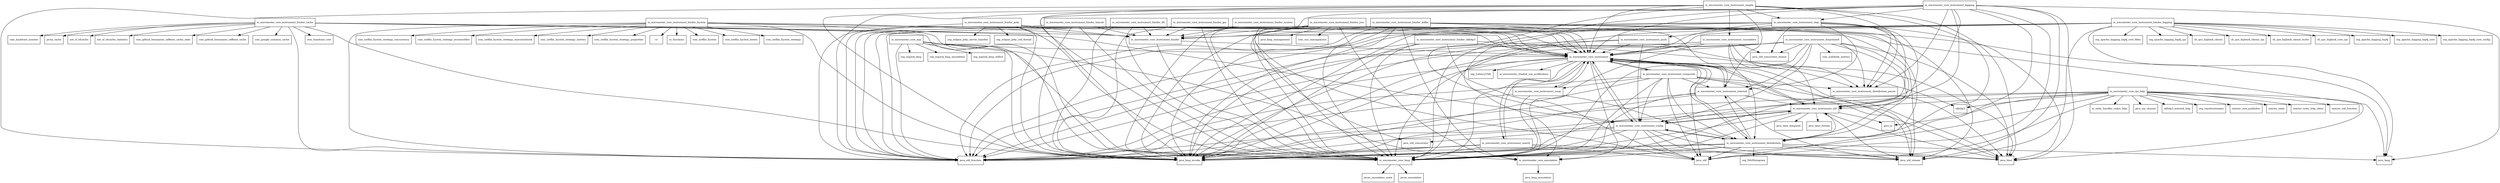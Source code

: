digraph micrometer_core_1_1_4_package_dependencies {
  node [shape = box, fontsize=10.0];
  io_micrometer_core_annotation -> java_lang_annotation;
  io_micrometer_core_aop -> io_micrometer_core_annotation;
  io_micrometer_core_aop -> io_micrometer_core_instrument;
  io_micrometer_core_aop -> io_micrometer_core_lang;
  io_micrometer_core_aop -> java_lang_invoke;
  io_micrometer_core_aop -> java_util_function;
  io_micrometer_core_aop -> org_aspectj_lang;
  io_micrometer_core_aop -> org_aspectj_lang_annotation;
  io_micrometer_core_aop -> org_aspectj_lang_reflect;
  io_micrometer_core_instrument -> io_micrometer_core_annotation;
  io_micrometer_core_instrument -> io_micrometer_core_instrument_composite;
  io_micrometer_core_instrument -> io_micrometer_core_instrument_config;
  io_micrometer_core_instrument -> io_micrometer_core_instrument_distribution;
  io_micrometer_core_instrument -> io_micrometer_core_instrument_distribution_pause;
  io_micrometer_core_instrument -> io_micrometer_core_instrument_noop;
  io_micrometer_core_instrument -> io_micrometer_core_instrument_search;
  io_micrometer_core_instrument -> io_micrometer_core_instrument_util;
  io_micrometer_core_instrument -> io_micrometer_core_lang;
  io_micrometer_core_instrument -> io_micrometer_shaded_org_pcollections;
  io_micrometer_core_instrument -> java_lang_invoke;
  io_micrometer_core_instrument -> java_time;
  io_micrometer_core_instrument -> java_util;
  io_micrometer_core_instrument -> java_util_function;
  io_micrometer_core_instrument -> java_util_stream;
  io_micrometer_core_instrument -> org_LatencyUtils;
  io_micrometer_core_instrument_binder -> io_micrometer_core_instrument;
  io_micrometer_core_instrument_binder -> io_micrometer_core_lang;
  io_micrometer_core_instrument_binder_cache -> com_github_benmanes_caffeine_cache;
  io_micrometer_core_instrument_binder_cache -> com_github_benmanes_caffeine_cache_stats;
  io_micrometer_core_instrument_binder_cache -> com_google_common_cache;
  io_micrometer_core_instrument_binder_cache -> com_hazelcast_core;
  io_micrometer_core_instrument_binder_cache -> com_hazelcast_monitor;
  io_micrometer_core_instrument_binder_cache -> io_micrometer_core_instrument;
  io_micrometer_core_instrument_binder_cache -> io_micrometer_core_instrument_binder;
  io_micrometer_core_instrument_binder_cache -> io_micrometer_core_instrument_config;
  io_micrometer_core_instrument_binder_cache -> io_micrometer_core_lang;
  io_micrometer_core_instrument_binder_cache -> java_lang_invoke;
  io_micrometer_core_instrument_binder_cache -> java_util_function;
  io_micrometer_core_instrument_binder_cache -> javax_cache;
  io_micrometer_core_instrument_binder_cache -> net_sf_ehcache;
  io_micrometer_core_instrument_binder_cache -> net_sf_ehcache_statistics;
  io_micrometer_core_instrument_binder_db -> io_micrometer_core_instrument;
  io_micrometer_core_instrument_binder_db -> io_micrometer_core_instrument_binder;
  io_micrometer_core_instrument_binder_db -> io_micrometer_core_lang;
  io_micrometer_core_instrument_binder_db -> java_lang_invoke;
  io_micrometer_core_instrument_binder_db -> java_util_function;
  io_micrometer_core_instrument_binder_hystrix -> com_netflix_hystrix;
  io_micrometer_core_instrument_binder_hystrix -> com_netflix_hystrix_metric;
  io_micrometer_core_instrument_binder_hystrix -> com_netflix_hystrix_strategy;
  io_micrometer_core_instrument_binder_hystrix -> com_netflix_hystrix_strategy_concurrency;
  io_micrometer_core_instrument_binder_hystrix -> com_netflix_hystrix_strategy_eventnotifier;
  io_micrometer_core_instrument_binder_hystrix -> com_netflix_hystrix_strategy_executionhook;
  io_micrometer_core_instrument_binder_hystrix -> com_netflix_hystrix_strategy_metrics;
  io_micrometer_core_instrument_binder_hystrix -> com_netflix_hystrix_strategy_properties;
  io_micrometer_core_instrument_binder_hystrix -> io_micrometer_core_instrument;
  io_micrometer_core_instrument_binder_hystrix -> io_micrometer_core_instrument_binder;
  io_micrometer_core_instrument_binder_hystrix -> io_micrometer_core_lang;
  io_micrometer_core_instrument_binder_hystrix -> java_lang_invoke;
  io_micrometer_core_instrument_binder_hystrix -> java_util_function;
  io_micrometer_core_instrument_binder_hystrix -> rx;
  io_micrometer_core_instrument_binder_hystrix -> rx_functions;
  io_micrometer_core_instrument_binder_jetty -> io_micrometer_core_instrument;
  io_micrometer_core_instrument_binder_jetty -> io_micrometer_core_instrument_binder;
  io_micrometer_core_instrument_binder_jetty -> io_micrometer_core_lang;
  io_micrometer_core_instrument_binder_jetty -> java_lang_invoke;
  io_micrometer_core_instrument_binder_jetty -> java_util_function;
  io_micrometer_core_instrument_binder_jetty -> org_eclipse_jetty_server_handler;
  io_micrometer_core_instrument_binder_jetty -> org_eclipse_jetty_util_thread;
  io_micrometer_core_instrument_binder_jpa -> io_micrometer_core_instrument;
  io_micrometer_core_instrument_binder_jpa -> io_micrometer_core_instrument_binder;
  io_micrometer_core_instrument_binder_jpa -> io_micrometer_core_lang;
  io_micrometer_core_instrument_binder_jpa -> java_lang_invoke;
  io_micrometer_core_instrument_binder_jpa -> java_util_function;
  io_micrometer_core_instrument_binder_jvm -> com_sun_management;
  io_micrometer_core_instrument_binder_jvm -> io_micrometer_core_annotation;
  io_micrometer_core_instrument_binder_jvm -> io_micrometer_core_instrument;
  io_micrometer_core_instrument_binder_jvm -> io_micrometer_core_instrument_binder;
  io_micrometer_core_instrument_binder_jvm -> io_micrometer_core_instrument_internal;
  io_micrometer_core_instrument_binder_jvm -> io_micrometer_core_lang;
  io_micrometer_core_instrument_binder_jvm -> java_lang;
  io_micrometer_core_instrument_binder_jvm -> java_lang_invoke;
  io_micrometer_core_instrument_binder_jvm -> java_lang_management;
  io_micrometer_core_instrument_binder_jvm -> java_util_concurrent;
  io_micrometer_core_instrument_binder_jvm -> java_util_function;
  io_micrometer_core_instrument_binder_jvm -> java_util_stream;
  io_micrometer_core_instrument_binder_kafka -> io_micrometer_core_annotation;
  io_micrometer_core_instrument_binder_kafka -> io_micrometer_core_instrument;
  io_micrometer_core_instrument_binder_kafka -> io_micrometer_core_instrument_binder;
  io_micrometer_core_instrument_binder_kafka -> io_micrometer_core_lang;
  io_micrometer_core_instrument_binder_kafka -> java_lang;
  io_micrometer_core_instrument_binder_kafka -> java_lang_invoke;
  io_micrometer_core_instrument_binder_kafka -> java_util;
  io_micrometer_core_instrument_binder_kafka -> java_util_function;
  io_micrometer_core_instrument_binder_kafka -> java_util_stream;
  io_micrometer_core_instrument_binder_logging -> ch_qos_logback_classic;
  io_micrometer_core_instrument_binder_logging -> ch_qos_logback_classic_spi;
  io_micrometer_core_instrument_binder_logging -> ch_qos_logback_classic_turbo;
  io_micrometer_core_instrument_binder_logging -> ch_qos_logback_core_spi;
  io_micrometer_core_instrument_binder_logging -> io_micrometer_core_instrument;
  io_micrometer_core_instrument_binder_logging -> io_micrometer_core_instrument_binder;
  io_micrometer_core_instrument_binder_logging -> io_micrometer_core_lang;
  io_micrometer_core_instrument_binder_logging -> java_lang;
  io_micrometer_core_instrument_binder_logging -> java_lang_invoke;
  io_micrometer_core_instrument_binder_logging -> java_util_function;
  io_micrometer_core_instrument_binder_logging -> java_util_stream;
  io_micrometer_core_instrument_binder_logging -> org_apache_logging_log4j;
  io_micrometer_core_instrument_binder_logging -> org_apache_logging_log4j_core;
  io_micrometer_core_instrument_binder_logging -> org_apache_logging_log4j_core_config;
  io_micrometer_core_instrument_binder_logging -> org_apache_logging_log4j_core_filter;
  io_micrometer_core_instrument_binder_logging -> org_apache_logging_log4j_spi;
  io_micrometer_core_instrument_binder_okhttp3 -> io_micrometer_core_instrument;
  io_micrometer_core_instrument_binder_okhttp3 -> io_micrometer_core_lang;
  io_micrometer_core_instrument_binder_okhttp3 -> java_lang_invoke;
  io_micrometer_core_instrument_binder_okhttp3 -> java_util;
  io_micrometer_core_instrument_binder_okhttp3 -> java_util_function;
  io_micrometer_core_instrument_binder_okhttp3 -> okhttp3;
  io_micrometer_core_instrument_binder_system -> io_micrometer_core_instrument;
  io_micrometer_core_instrument_binder_system -> io_micrometer_core_instrument_binder;
  io_micrometer_core_instrument_binder_system -> io_micrometer_core_lang;
  io_micrometer_core_instrument_binder_system -> java_lang_invoke;
  io_micrometer_core_instrument_binder_system -> java_util;
  io_micrometer_core_instrument_binder_system -> java_util_function;
  io_micrometer_core_instrument_binder_tomcat -> io_micrometer_core_instrument;
  io_micrometer_core_instrument_binder_tomcat -> io_micrometer_core_instrument_binder;
  io_micrometer_core_instrument_binder_tomcat -> io_micrometer_core_lang;
  io_micrometer_core_instrument_binder_tomcat -> java_lang_invoke;
  io_micrometer_core_instrument_binder_tomcat -> java_util_function;
  io_micrometer_core_instrument_composite -> io_micrometer_core_instrument;
  io_micrometer_core_instrument_composite -> io_micrometer_core_instrument_config;
  io_micrometer_core_instrument_composite -> io_micrometer_core_instrument_distribution;
  io_micrometer_core_instrument_composite -> io_micrometer_core_instrument_distribution_pause;
  io_micrometer_core_instrument_composite -> io_micrometer_core_instrument_internal;
  io_micrometer_core_instrument_composite -> io_micrometer_core_instrument_noop;
  io_micrometer_core_instrument_composite -> io_micrometer_core_lang;
  io_micrometer_core_instrument_composite -> java_lang_invoke;
  io_micrometer_core_instrument_composite -> java_time;
  io_micrometer_core_instrument_composite -> java_util;
  io_micrometer_core_instrument_composite -> java_util_function;
  io_micrometer_core_instrument_composite -> java_util_stream;
  io_micrometer_core_instrument_config -> io_micrometer_core_instrument;
  io_micrometer_core_instrument_config -> io_micrometer_core_instrument_distribution;
  io_micrometer_core_instrument_config -> io_micrometer_core_instrument_util;
  io_micrometer_core_instrument_config -> io_micrometer_core_lang;
  io_micrometer_core_instrument_config -> java_lang_invoke;
  io_micrometer_core_instrument_config -> java_time;
  io_micrometer_core_instrument_config -> java_util;
  io_micrometer_core_instrument_config -> java_util_concurrent;
  io_micrometer_core_instrument_config -> java_util_function;
  io_micrometer_core_instrument_config -> java_util_stream;
  io_micrometer_core_instrument_cumulative -> io_micrometer_core_instrument;
  io_micrometer_core_instrument_cumulative -> io_micrometer_core_instrument_distribution;
  io_micrometer_core_instrument_cumulative -> io_micrometer_core_instrument_distribution_pause;
  io_micrometer_core_instrument_cumulative -> io_micrometer_core_instrument_util;
  io_micrometer_core_instrument_cumulative -> io_micrometer_core_lang;
  io_micrometer_core_instrument_cumulative -> java_lang_invoke;
  io_micrometer_core_instrument_cumulative -> java_util_concurrent_atomic;
  io_micrometer_core_instrument_cumulative -> java_util_function;
  io_micrometer_core_instrument_distribution -> io_micrometer_core_annotation;
  io_micrometer_core_instrument_distribution -> io_micrometer_core_instrument;
  io_micrometer_core_instrument_distribution -> io_micrometer_core_instrument_config;
  io_micrometer_core_instrument_distribution -> io_micrometer_core_instrument_internal;
  io_micrometer_core_instrument_distribution -> io_micrometer_core_instrument_util;
  io_micrometer_core_instrument_distribution -> io_micrometer_core_lang;
  io_micrometer_core_instrument_distribution -> java_lang;
  io_micrometer_core_instrument_distribution -> java_lang_invoke;
  io_micrometer_core_instrument_distribution -> java_time;
  io_micrometer_core_instrument_distribution -> java_util;
  io_micrometer_core_instrument_distribution -> java_util_function;
  io_micrometer_core_instrument_distribution -> java_util_stream;
  io_micrometer_core_instrument_distribution -> org_HdrHistogram;
  io_micrometer_core_instrument_distribution_pause -> io_micrometer_core_lang;
  io_micrometer_core_instrument_distribution_pause -> java_time;
  io_micrometer_core_instrument_dropwizard -> com_codahale_metrics;
  io_micrometer_core_instrument_dropwizard -> io_micrometer_core_instrument;
  io_micrometer_core_instrument_dropwizard -> io_micrometer_core_instrument_config;
  io_micrometer_core_instrument_dropwizard -> io_micrometer_core_instrument_distribution;
  io_micrometer_core_instrument_dropwizard -> io_micrometer_core_instrument_distribution_pause;
  io_micrometer_core_instrument_dropwizard -> io_micrometer_core_instrument_internal;
  io_micrometer_core_instrument_dropwizard -> io_micrometer_core_instrument_util;
  io_micrometer_core_instrument_dropwizard -> io_micrometer_core_lang;
  io_micrometer_core_instrument_dropwizard -> java_lang_invoke;
  io_micrometer_core_instrument_dropwizard -> java_time;
  io_micrometer_core_instrument_dropwizard -> java_util_concurrent_atomic;
  io_micrometer_core_instrument_dropwizard -> java_util_function;
  io_micrometer_core_instrument_internal -> io_micrometer_core_instrument;
  io_micrometer_core_instrument_internal -> io_micrometer_core_instrument_util;
  io_micrometer_core_instrument_internal -> io_micrometer_core_lang;
  io_micrometer_core_instrument_internal -> java_lang_invoke;
  io_micrometer_core_instrument_internal -> java_util_function;
  io_micrometer_core_instrument_internal -> java_util_stream;
  io_micrometer_core_instrument_logging -> io_micrometer_core_annotation;
  io_micrometer_core_instrument_logging -> io_micrometer_core_instrument;
  io_micrometer_core_instrument_logging -> io_micrometer_core_instrument_config;
  io_micrometer_core_instrument_logging -> io_micrometer_core_instrument_distribution;
  io_micrometer_core_instrument_logging -> io_micrometer_core_instrument_distribution_pause;
  io_micrometer_core_instrument_logging -> io_micrometer_core_instrument_step;
  io_micrometer_core_instrument_logging -> io_micrometer_core_instrument_util;
  io_micrometer_core_instrument_logging -> io_micrometer_core_lang;
  io_micrometer_core_instrument_logging -> java_lang;
  io_micrometer_core_instrument_logging -> java_lang_invoke;
  io_micrometer_core_instrument_logging -> java_time;
  io_micrometer_core_instrument_logging -> java_util;
  io_micrometer_core_instrument_logging -> java_util_function;
  io_micrometer_core_instrument_logging -> java_util_stream;
  io_micrometer_core_instrument_noop -> io_micrometer_core_instrument;
  io_micrometer_core_instrument_noop -> io_micrometer_core_instrument_distribution;
  io_micrometer_core_instrument_noop -> io_micrometer_core_lang;
  io_micrometer_core_instrument_noop -> java_util_function;
  io_micrometer_core_instrument_push -> io_micrometer_core_instrument;
  io_micrometer_core_instrument_push -> io_micrometer_core_instrument_config;
  io_micrometer_core_instrument_push -> io_micrometer_core_lang;
  io_micrometer_core_instrument_push -> java_lang_invoke;
  io_micrometer_core_instrument_push -> java_time;
  io_micrometer_core_instrument_search -> io_micrometer_core_instrument;
  io_micrometer_core_instrument_search -> io_micrometer_core_lang;
  io_micrometer_core_instrument_search -> java_lang_invoke;
  io_micrometer_core_instrument_search -> java_util;
  io_micrometer_core_instrument_search -> java_util_function;
  io_micrometer_core_instrument_search -> java_util_stream;
  io_micrometer_core_instrument_simple -> io_micrometer_core_instrument;
  io_micrometer_core_instrument_simple -> io_micrometer_core_instrument_config;
  io_micrometer_core_instrument_simple -> io_micrometer_core_instrument_cumulative;
  io_micrometer_core_instrument_simple -> io_micrometer_core_instrument_distribution;
  io_micrometer_core_instrument_simple -> io_micrometer_core_instrument_distribution_pause;
  io_micrometer_core_instrument_simple -> io_micrometer_core_instrument_internal;
  io_micrometer_core_instrument_simple -> io_micrometer_core_instrument_step;
  io_micrometer_core_instrument_simple -> io_micrometer_core_lang;
  io_micrometer_core_instrument_simple -> java_lang_invoke;
  io_micrometer_core_instrument_simple -> java_time;
  io_micrometer_core_instrument_simple -> java_util_function;
  io_micrometer_core_instrument_step -> io_micrometer_core_instrument;
  io_micrometer_core_instrument_step -> io_micrometer_core_instrument_distribution;
  io_micrometer_core_instrument_step -> io_micrometer_core_instrument_distribution_pause;
  io_micrometer_core_instrument_step -> io_micrometer_core_instrument_internal;
  io_micrometer_core_instrument_step -> io_micrometer_core_instrument_push;
  io_micrometer_core_instrument_step -> io_micrometer_core_instrument_util;
  io_micrometer_core_instrument_step -> io_micrometer_core_lang;
  io_micrometer_core_instrument_step -> java_lang_invoke;
  io_micrometer_core_instrument_step -> java_time;
  io_micrometer_core_instrument_step -> java_util_concurrent_atomic;
  io_micrometer_core_instrument_step -> java_util_function;
  io_micrometer_core_instrument_util -> io_micrometer_core_instrument;
  io_micrometer_core_instrument_util -> io_micrometer_core_instrument_config;
  io_micrometer_core_instrument_util -> io_micrometer_core_lang;
  io_micrometer_core_instrument_util -> java_io;
  io_micrometer_core_instrument_util -> java_lang_invoke;
  io_micrometer_core_instrument_util -> java_time;
  io_micrometer_core_instrument_util -> java_time_format;
  io_micrometer_core_instrument_util -> java_time_temporal;
  io_micrometer_core_instrument_util -> java_util_function;
  io_micrometer_core_instrument_util -> java_util_stream;
  io_micrometer_core_ipc_http -> io_micrometer_core_instrument_util;
  io_micrometer_core_ipc_http -> io_micrometer_core_lang;
  io_micrometer_core_ipc_http -> io_netty_handler_codec_http;
  io_micrometer_core_ipc_http -> java_io;
  io_micrometer_core_ipc_http -> java_lang_invoke;
  io_micrometer_core_ipc_http -> java_nio_charset;
  io_micrometer_core_ipc_http -> java_time;
  io_micrometer_core_ipc_http -> java_util;
  io_micrometer_core_ipc_http -> java_util_function;
  io_micrometer_core_ipc_http -> okhttp3;
  io_micrometer_core_ipc_http -> okhttp3_internal_http;
  io_micrometer_core_ipc_http -> org_reactivestreams;
  io_micrometer_core_ipc_http -> reactor_core_publisher;
  io_micrometer_core_ipc_http -> reactor_netty;
  io_micrometer_core_ipc_http -> reactor_netty_http_client;
  io_micrometer_core_ipc_http -> reactor_util_function;
  io_micrometer_core_lang -> javax_annotation;
  io_micrometer_core_lang -> javax_annotation_meta;
}
